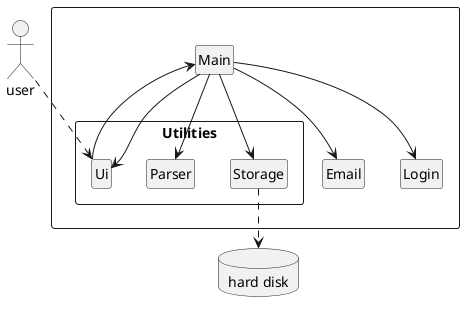 @startuml
'https://plantuml.com/class-diagram

hide circle
hide members
skinparam classAttributeIconSize 0

allowmixing
actor user
database "hard disk"

Package " "<<Rectangle>>{
    class Main
    class Login
    class Email
    Package "Utilities"<<Rectangle>>{
        class Parser
        class Ui
        class Storage
    }
}

user ..> Ui
Ui --> Main

Main --> Ui
Main --> Login
Main --> Email

Main --> Storage
Main --> Parser
Storage ..> "hard disk"

@enduml